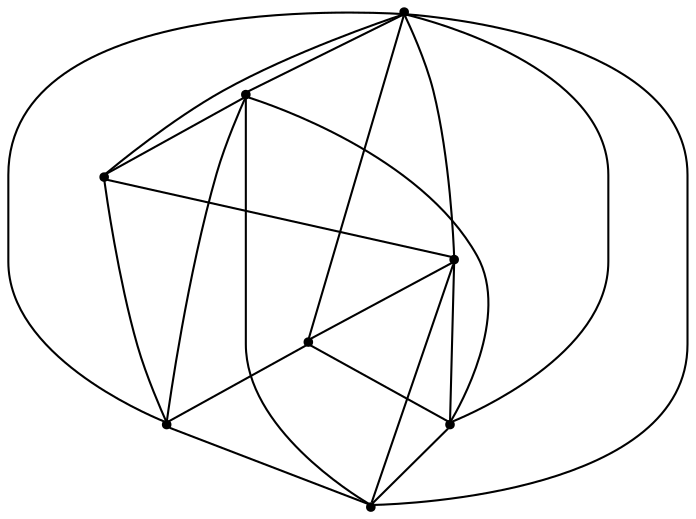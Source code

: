 graph {
  node [shape=point,comment="{\"directed\":false,\"doi\":\"10.1007/978-3-642-11805-0_18\",\"figure\":\"4 (1)\"}"]

  v0 [pos="1593.5808211925416,1311.6934783241957"]
  v1 [pos="826.343675515818,1478.4207510514686"]
  v2 [pos="1192.6661056873409,1422.5336857882407"]
  v3 [pos="1592.3716802552688,1533.5199220830737"]
  v4 [pos="1293.8245772960572,1457.063016926158"]
  v5 [pos="1293.3575653785883,1592.011973779851"]
  v6 [pos="1192.6661056873409,1511.320232530073"]
  v7 [pos="1093.208728169286,1478.4207510514686"]

  v0 -- v1 [id="-1",pos="1593.5808211925416,1311.6934783241957 826.343675515818,1478.4207510514686 826.343675515818,1478.4207510514686 826.343675515818,1478.4207510514686"]
  v1 -- v5 [id="-2",pos="826.343675515818,1478.4207510514686 1293.3575653785883,1592.011973779851 1293.3575653785883,1592.011973779851 1293.3575653785883,1592.011973779851"]
  v7 -- v0 [id="-3",pos="1093.208728169286,1478.4207510514686 1593.5808211925416,1311.6934783241957 1593.5808211925416,1311.6934783241957 1593.5808211925416,1311.6934783241957"]
  v7 -- v6 [id="-5",pos="1093.208728169286,1478.4207510514686 1192.6661056873409,1511.320232530073 1192.6661056873409,1511.320232530073 1192.6661056873409,1511.320232530073"]
  v7 -- v1 [id="-7",pos="1093.208728169286,1478.4207510514686 826.343675515818,1478.4207510514686 826.343675515818,1478.4207510514686 826.343675515818,1478.4207510514686"]
  v7 -- v5 [id="-8",pos="1093.208728169286,1478.4207510514686 1293.3575653785883,1592.011973779851 1293.3575653785883,1592.011973779851 1293.3575653785883,1592.011973779851"]
  v7 -- v4 [id="-10",pos="1093.208728169286,1478.4207510514686 1293.8245772960572,1457.063016926158 1293.8245772960572,1457.063016926158 1293.8245772960572,1457.063016926158"]
  v7 -- v2 [id="-13",pos="1093.208728169286,1478.4207510514686 1192.6661056873409,1422.5336857882407 1192.6661056873409,1422.5336857882407 1192.6661056873409,1422.5336857882407"]
  v7 -- v3 [id="-17",pos="1093.208728169286,1478.4207510514686 1592.3716802552688,1533.5199220830737 1592.3716802552688,1533.5199220830737 1592.3716802552688,1533.5199220830737"]
  v2 -- v1 [id="-19",pos="1192.6661056873409,1422.5336857882407 826.343675515818,1478.4207510514686 826.343675515818,1478.4207510514686 826.343675515818,1478.4207510514686"]
  v6 -- v2 [id="-20",pos="1192.6661056873409,1511.320232530073 1192.6661056873409,1422.5336857882407 1192.6661056873409,1422.5336857882407 1192.6661056873409,1422.5336857882407"]
  v6 -- v3 [id="-21",pos="1192.6661056873409,1511.320232530073 1592.3716802552688,1533.5199220830737 1592.3716802552688,1533.5199220830737 1592.3716802552688,1533.5199220830737"]
  v2 -- v4 [id="-22",pos="1192.6661056873409,1422.5336857882407 1293.8245772960572,1457.063016926158 1293.8245772960572,1457.063016926158 1293.8245772960572,1457.063016926158"]
  v5 -- v6 [id="-26",pos="1293.3575653785883,1592.011973779851 1192.6661056873409,1511.320232530073 1192.6661056873409,1511.320232530073 1192.6661056873409,1511.320232530073"]
  v4 -- v0 [id="-27",pos="1293.8245772960572,1457.063016926158 1593.5808211925416,1311.6934783241957 1593.5808211925416,1311.6934783241957 1593.5808211925416,1311.6934783241957"]
  v5 -- v4 [id="-29",pos="1293.3575653785883,1592.011973779851 1293.8245772960572,1457.063016926158 1293.8245772960572,1457.063016926158 1293.8245772960572,1457.063016926158"]
  v5 -- v3 [id="-31",pos="1293.3575653785883,1592.011973779851 1592.3716802552688,1533.5199220830737 1592.3716802552688,1533.5199220830737 1592.3716802552688,1533.5199220830737"]
  v0 -- v2 [id="-33",pos="1593.5808211925416,1311.6934783241957 1192.6661056873409,1422.5336857882407 1192.6661056873409,1422.5336857882407 1192.6661056873409,1422.5336857882407"]
  v3 -- v4 [id="-34",pos="1592.3716802552688,1533.5199220830737 1293.8245772960572,1457.063016926158 1293.8245772960572,1457.063016926158 1293.8245772960572,1457.063016926158"]
  v3 -- v0 [id="-35",pos="1592.3716802552688,1533.5199220830737 1593.5808211925416,1311.6934783241957 1593.5808211925416,1311.6934783241957 1593.5808211925416,1311.6934783241957"]
}